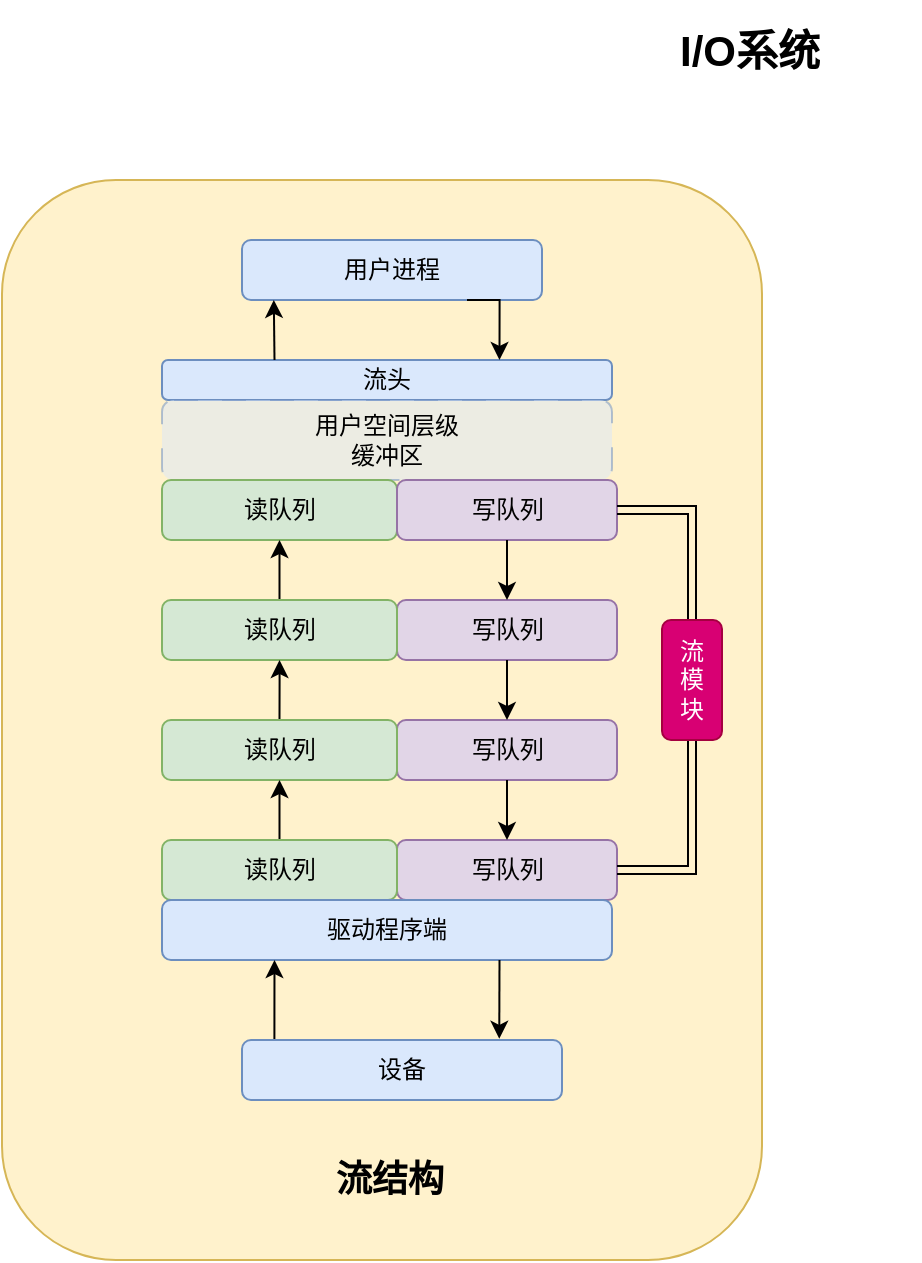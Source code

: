 <mxfile version="22.1.16" type="device">
  <diagram name="第 1 页" id="xMHDcfa8XDgs86MFGYRl">
    <mxGraphModel dx="1040" dy="1248" grid="1" gridSize="10" guides="1" tooltips="1" connect="1" arrows="1" fold="1" page="1" pageScale="1" pageWidth="827" pageHeight="1169" math="0" shadow="0">
      <root>
        <mxCell id="0" />
        <mxCell id="1" parent="0" />
        <mxCell id="Pf6sZYggtsoqdScW0b6V-1" value="" style="rounded=1;whiteSpace=wrap;html=1;fillColor=#fff2cc;strokeColor=#d6b656;container=1;" vertex="1" parent="1">
          <mxGeometry x="40" y="140" width="380" height="540" as="geometry">
            <mxRectangle x="40" y="140" width="70" height="40" as="alternateBounds" />
          </mxGeometry>
        </mxCell>
        <mxCell id="Pf6sZYggtsoqdScW0b6V-54" value="" style="group" vertex="1" connectable="0" parent="Pf6sZYggtsoqdScW0b6V-1">
          <mxGeometry x="80" y="30" width="280" height="430" as="geometry" />
        </mxCell>
        <mxCell id="Pf6sZYggtsoqdScW0b6V-3" value="用户进程" style="rounded=1;whiteSpace=wrap;html=1;fillColor=#dae8fc;strokeColor=#6c8ebf;" vertex="1" parent="Pf6sZYggtsoqdScW0b6V-54">
          <mxGeometry x="40" width="150" height="30" as="geometry" />
        </mxCell>
        <mxCell id="Pf6sZYggtsoqdScW0b6V-4" value="流头" style="rounded=1;whiteSpace=wrap;html=1;fillColor=#dae8fc;strokeColor=#6c8ebf;" vertex="1" parent="Pf6sZYggtsoqdScW0b6V-54">
          <mxGeometry y="60" width="225" height="20" as="geometry" />
        </mxCell>
        <mxCell id="Pf6sZYggtsoqdScW0b6V-6" value="用户空间层级&lt;br&gt;缓冲区" style="rounded=1;whiteSpace=wrap;html=1;fillColor=#dae8fc;strokeColor=#6c8ebf;dashed=1;dashPattern=12 12;opacity=50;" vertex="1" parent="Pf6sZYggtsoqdScW0b6V-54">
          <mxGeometry y="80" width="225" height="40" as="geometry" />
        </mxCell>
        <mxCell id="Pf6sZYggtsoqdScW0b6V-7" value="读队列" style="rounded=1;whiteSpace=wrap;html=1;fillColor=#d5e8d4;strokeColor=#82b366;" vertex="1" parent="Pf6sZYggtsoqdScW0b6V-54">
          <mxGeometry y="120" width="117.5" height="30" as="geometry" />
        </mxCell>
        <mxCell id="Pf6sZYggtsoqdScW0b6V-13" value="写队列" style="rounded=1;whiteSpace=wrap;html=1;fillColor=#e1d5e7;strokeColor=#9673a6;" vertex="1" parent="Pf6sZYggtsoqdScW0b6V-54">
          <mxGeometry x="117.5" y="120" width="110" height="30" as="geometry" />
        </mxCell>
        <mxCell id="Pf6sZYggtsoqdScW0b6V-43" style="edgeStyle=orthogonalEdgeStyle;rounded=0;orthogonalLoop=1;jettySize=auto;html=1;exitX=0.75;exitY=1;exitDx=0;exitDy=0;entryX=0.75;entryY=0;entryDx=0;entryDy=0;" edge="1" parent="Pf6sZYggtsoqdScW0b6V-54" source="Pf6sZYggtsoqdScW0b6V-3" target="Pf6sZYggtsoqdScW0b6V-4">
          <mxGeometry relative="1" as="geometry" />
        </mxCell>
        <mxCell id="Pf6sZYggtsoqdScW0b6V-17" value="写队列" style="rounded=1;whiteSpace=wrap;html=1;fillColor=#e1d5e7;strokeColor=#9673a6;" vertex="1" parent="Pf6sZYggtsoqdScW0b6V-54">
          <mxGeometry x="117.5" y="180" width="110" height="30" as="geometry" />
        </mxCell>
        <mxCell id="Pf6sZYggtsoqdScW0b6V-49" style="edgeStyle=orthogonalEdgeStyle;rounded=0;orthogonalLoop=1;jettySize=auto;html=1;exitX=0.5;exitY=1;exitDx=0;exitDy=0;entryX=0.5;entryY=0;entryDx=0;entryDy=0;" edge="1" parent="Pf6sZYggtsoqdScW0b6V-54" source="Pf6sZYggtsoqdScW0b6V-13" target="Pf6sZYggtsoqdScW0b6V-17">
          <mxGeometry relative="1" as="geometry" />
        </mxCell>
        <mxCell id="Pf6sZYggtsoqdScW0b6V-48" style="edgeStyle=orthogonalEdgeStyle;rounded=0;orthogonalLoop=1;jettySize=auto;html=1;exitX=0.5;exitY=0;exitDx=0;exitDy=0;entryX=0.5;entryY=1;entryDx=0;entryDy=0;" edge="1" parent="Pf6sZYggtsoqdScW0b6V-54" source="Pf6sZYggtsoqdScW0b6V-18" target="Pf6sZYggtsoqdScW0b6V-7">
          <mxGeometry relative="1" as="geometry" />
        </mxCell>
        <mxCell id="Pf6sZYggtsoqdScW0b6V-18" value="读队列" style="rounded=1;whiteSpace=wrap;html=1;fillColor=#d5e8d4;strokeColor=#82b366;" vertex="1" parent="Pf6sZYggtsoqdScW0b6V-54">
          <mxGeometry y="180" width="117.5" height="30" as="geometry" />
        </mxCell>
        <mxCell id="Pf6sZYggtsoqdScW0b6V-27" value="写队列" style="rounded=1;whiteSpace=wrap;html=1;fillColor=#e1d5e7;strokeColor=#9673a6;" vertex="1" parent="Pf6sZYggtsoqdScW0b6V-54">
          <mxGeometry x="117.5" y="240" width="110" height="30" as="geometry" />
        </mxCell>
        <mxCell id="Pf6sZYggtsoqdScW0b6V-50" style="edgeStyle=orthogonalEdgeStyle;rounded=0;orthogonalLoop=1;jettySize=auto;html=1;exitX=0.5;exitY=1;exitDx=0;exitDy=0;entryX=0.5;entryY=0;entryDx=0;entryDy=0;" edge="1" parent="Pf6sZYggtsoqdScW0b6V-54" source="Pf6sZYggtsoqdScW0b6V-17" target="Pf6sZYggtsoqdScW0b6V-27">
          <mxGeometry relative="1" as="geometry" />
        </mxCell>
        <mxCell id="Pf6sZYggtsoqdScW0b6V-47" style="edgeStyle=orthogonalEdgeStyle;rounded=0;orthogonalLoop=1;jettySize=auto;html=1;exitX=0.5;exitY=0;exitDx=0;exitDy=0;" edge="1" parent="Pf6sZYggtsoqdScW0b6V-54" source="Pf6sZYggtsoqdScW0b6V-28" target="Pf6sZYggtsoqdScW0b6V-18">
          <mxGeometry relative="1" as="geometry" />
        </mxCell>
        <mxCell id="Pf6sZYggtsoqdScW0b6V-28" value="读队列" style="rounded=1;whiteSpace=wrap;html=1;fillColor=#d5e8d4;strokeColor=#82b366;" vertex="1" parent="Pf6sZYggtsoqdScW0b6V-54">
          <mxGeometry y="240" width="117.5" height="30" as="geometry" />
        </mxCell>
        <mxCell id="Pf6sZYggtsoqdScW0b6V-29" value="写队列" style="rounded=1;whiteSpace=wrap;html=1;fillColor=#e1d5e7;strokeColor=#9673a6;" vertex="1" parent="Pf6sZYggtsoqdScW0b6V-54">
          <mxGeometry x="117.5" y="300" width="110" height="30" as="geometry" />
        </mxCell>
        <mxCell id="Pf6sZYggtsoqdScW0b6V-46" style="edgeStyle=orthogonalEdgeStyle;rounded=0;orthogonalLoop=1;jettySize=auto;html=1;exitX=0.5;exitY=0;exitDx=0;exitDy=0;entryX=0.5;entryY=1;entryDx=0;entryDy=0;" edge="1" parent="Pf6sZYggtsoqdScW0b6V-54" source="Pf6sZYggtsoqdScW0b6V-30" target="Pf6sZYggtsoqdScW0b6V-28">
          <mxGeometry relative="1" as="geometry" />
        </mxCell>
        <mxCell id="Pf6sZYggtsoqdScW0b6V-30" value="读队列" style="rounded=1;whiteSpace=wrap;html=1;fillColor=#d5e8d4;strokeColor=#82b366;" vertex="1" parent="Pf6sZYggtsoqdScW0b6V-54">
          <mxGeometry y="300" width="117.5" height="30" as="geometry" />
        </mxCell>
        <mxCell id="Pf6sZYggtsoqdScW0b6V-31" value="驱动程序端" style="rounded=1;whiteSpace=wrap;html=1;fillColor=#dae8fc;strokeColor=#6c8ebf;" vertex="1" parent="Pf6sZYggtsoqdScW0b6V-54">
          <mxGeometry y="330" width="225" height="30" as="geometry" />
        </mxCell>
        <mxCell id="Pf6sZYggtsoqdScW0b6V-53" style="edgeStyle=orthogonalEdgeStyle;rounded=0;orthogonalLoop=1;jettySize=auto;html=1;exitX=0.25;exitY=0;exitDx=0;exitDy=0;entryX=0.25;entryY=1;entryDx=0;entryDy=0;" edge="1" parent="Pf6sZYggtsoqdScW0b6V-54" source="Pf6sZYggtsoqdScW0b6V-34" target="Pf6sZYggtsoqdScW0b6V-31">
          <mxGeometry relative="1" as="geometry">
            <Array as="points">
              <mxPoint x="56" y="400" />
            </Array>
          </mxGeometry>
        </mxCell>
        <mxCell id="Pf6sZYggtsoqdScW0b6V-34" value="设备" style="rounded=1;whiteSpace=wrap;html=1;fillColor=#dae8fc;strokeColor=#6c8ebf;" vertex="1" parent="Pf6sZYggtsoqdScW0b6V-54">
          <mxGeometry x="40" y="400" width="160" height="30" as="geometry" />
        </mxCell>
        <mxCell id="Pf6sZYggtsoqdScW0b6V-37" style="edgeStyle=orthogonalEdgeStyle;rounded=0;orthogonalLoop=1;jettySize=auto;html=1;exitX=0.5;exitY=0;exitDx=0;exitDy=0;entryX=1;entryY=0.5;entryDx=0;entryDy=0;shape=link;" edge="1" parent="Pf6sZYggtsoqdScW0b6V-54" source="Pf6sZYggtsoqdScW0b6V-35" target="Pf6sZYggtsoqdScW0b6V-13">
          <mxGeometry relative="1" as="geometry" />
        </mxCell>
        <mxCell id="Pf6sZYggtsoqdScW0b6V-38" style="edgeStyle=orthogonalEdgeStyle;rounded=0;orthogonalLoop=1;jettySize=auto;html=1;exitX=0.5;exitY=1;exitDx=0;exitDy=0;entryX=1;entryY=0.5;entryDx=0;entryDy=0;shape=link;" edge="1" parent="Pf6sZYggtsoqdScW0b6V-54" source="Pf6sZYggtsoqdScW0b6V-35" target="Pf6sZYggtsoqdScW0b6V-29">
          <mxGeometry relative="1" as="geometry" />
        </mxCell>
        <mxCell id="Pf6sZYggtsoqdScW0b6V-35" value="流&lt;br&gt;模&lt;br&gt;块" style="rounded=1;whiteSpace=wrap;html=1;fillColor=#d80073;fontColor=#ffffff;strokeColor=#A50040;" vertex="1" parent="Pf6sZYggtsoqdScW0b6V-54">
          <mxGeometry x="250" y="190" width="30" height="60" as="geometry" />
        </mxCell>
        <mxCell id="Pf6sZYggtsoqdScW0b6V-51" style="edgeStyle=orthogonalEdgeStyle;rounded=0;orthogonalLoop=1;jettySize=auto;html=1;exitX=0.5;exitY=1;exitDx=0;exitDy=0;entryX=0.5;entryY=0;entryDx=0;entryDy=0;" edge="1" parent="Pf6sZYggtsoqdScW0b6V-54" source="Pf6sZYggtsoqdScW0b6V-27" target="Pf6sZYggtsoqdScW0b6V-29">
          <mxGeometry relative="1" as="geometry" />
        </mxCell>
        <mxCell id="Pf6sZYggtsoqdScW0b6V-42" style="edgeStyle=orthogonalEdgeStyle;rounded=0;orthogonalLoop=1;jettySize=auto;html=1;exitX=0.25;exitY=0;exitDx=0;exitDy=0;entryX=0.106;entryY=0.998;entryDx=0;entryDy=0;entryPerimeter=0;" edge="1" parent="Pf6sZYggtsoqdScW0b6V-54" source="Pf6sZYggtsoqdScW0b6V-4" target="Pf6sZYggtsoqdScW0b6V-3">
          <mxGeometry relative="1" as="geometry" />
        </mxCell>
        <mxCell id="Pf6sZYggtsoqdScW0b6V-52" style="edgeStyle=orthogonalEdgeStyle;rounded=0;orthogonalLoop=1;jettySize=auto;html=1;exitX=0.75;exitY=1;exitDx=0;exitDy=0;entryX=0.804;entryY=-0.02;entryDx=0;entryDy=0;entryPerimeter=0;" edge="1" parent="Pf6sZYggtsoqdScW0b6V-54" source="Pf6sZYggtsoqdScW0b6V-31" target="Pf6sZYggtsoqdScW0b6V-34">
          <mxGeometry relative="1" as="geometry" />
        </mxCell>
        <mxCell id="Pf6sZYggtsoqdScW0b6V-56" value="&lt;b style=&quot;font-size: 18px;&quot;&gt;流结构&lt;/b&gt;" style="text;html=1;strokeColor=none;fillColor=none;align=center;verticalAlign=middle;whiteSpace=wrap;rounded=0;fontSize=18;" vertex="1" parent="Pf6sZYggtsoqdScW0b6V-1">
          <mxGeometry x="131" y="480" width="126" height="40" as="geometry" />
        </mxCell>
        <mxCell id="Pf6sZYggtsoqdScW0b6V-2" value="&lt;b style=&quot;font-size: 21px;&quot;&gt;I/O系统&lt;/b&gt;" style="text;html=1;strokeColor=none;fillColor=none;align=center;verticalAlign=middle;whiteSpace=wrap;rounded=0;fontSize=21;" vertex="1" parent="1">
          <mxGeometry x="329" y="50" width="170" height="50" as="geometry" />
        </mxCell>
      </root>
    </mxGraphModel>
  </diagram>
</mxfile>
